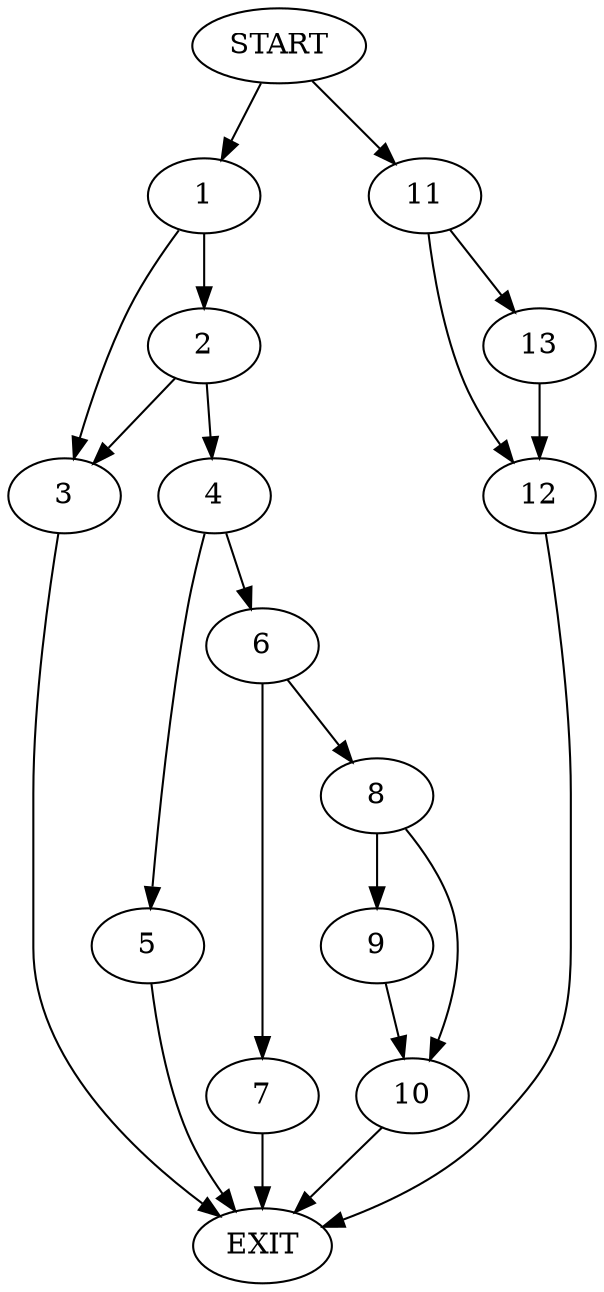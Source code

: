 digraph {
0 [label="START"]
14 [label="EXIT"]
0 -> 1
1 -> 2
1 -> 3
2 -> 4
2 -> 3
3 -> 14
4 -> 5
4 -> 6
5 -> 14
6 -> 7
6 -> 8
8 -> 9
8 -> 10
7 -> 14
0 -> 11
11 -> 12
11 -> 13
13 -> 12
12 -> 14
9 -> 10
10 -> 14
}
